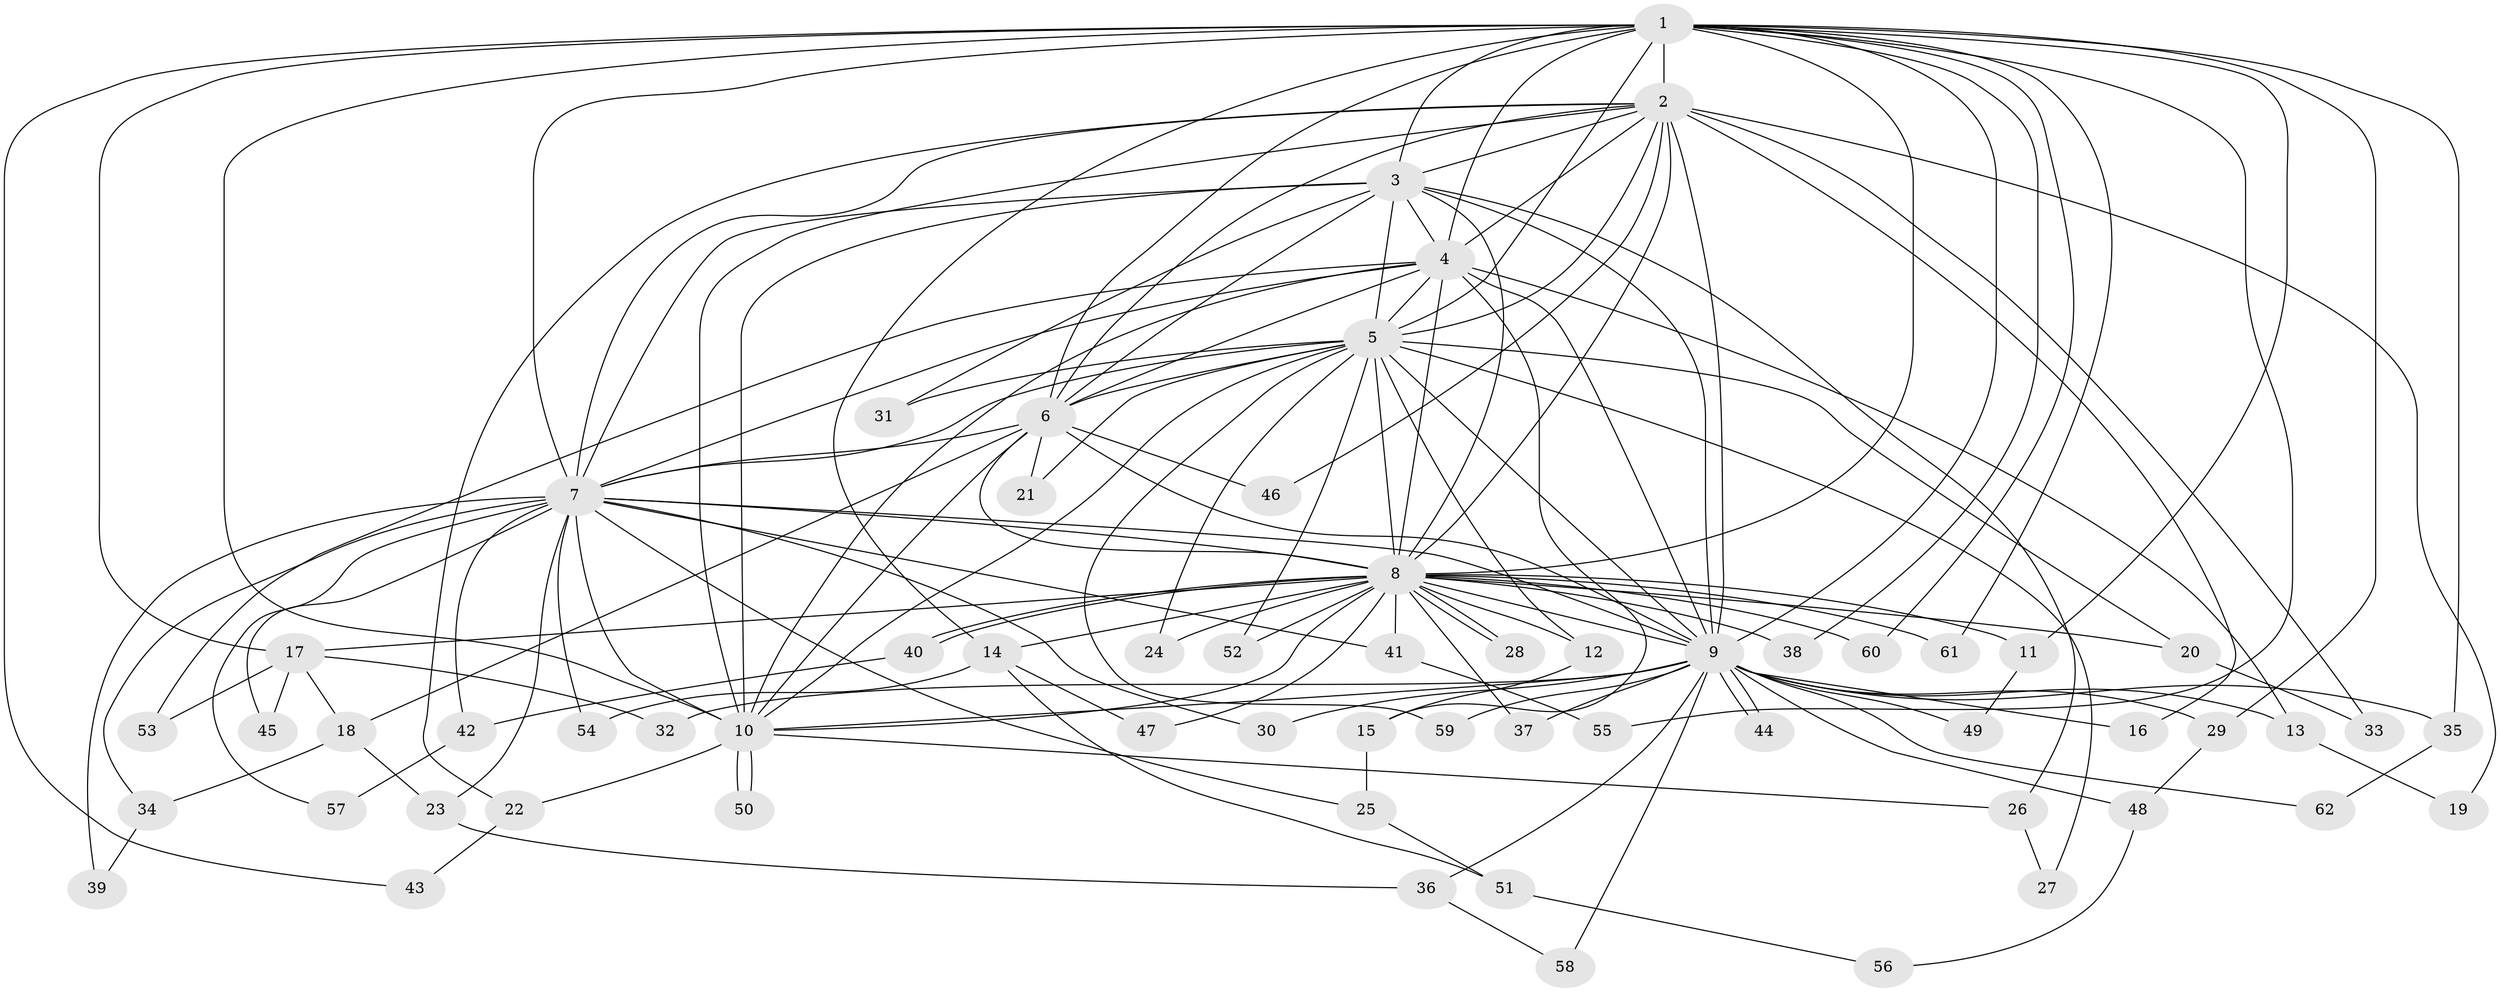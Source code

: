 // Generated by graph-tools (version 1.1) at 2025/49/03/09/25 03:49:39]
// undirected, 62 vertices, 149 edges
graph export_dot {
graph [start="1"]
  node [color=gray90,style=filled];
  1;
  2;
  3;
  4;
  5;
  6;
  7;
  8;
  9;
  10;
  11;
  12;
  13;
  14;
  15;
  16;
  17;
  18;
  19;
  20;
  21;
  22;
  23;
  24;
  25;
  26;
  27;
  28;
  29;
  30;
  31;
  32;
  33;
  34;
  35;
  36;
  37;
  38;
  39;
  40;
  41;
  42;
  43;
  44;
  45;
  46;
  47;
  48;
  49;
  50;
  51;
  52;
  53;
  54;
  55;
  56;
  57;
  58;
  59;
  60;
  61;
  62;
  1 -- 2;
  1 -- 3;
  1 -- 4;
  1 -- 5;
  1 -- 6;
  1 -- 7;
  1 -- 8;
  1 -- 9;
  1 -- 10;
  1 -- 11;
  1 -- 14;
  1 -- 17;
  1 -- 29;
  1 -- 35;
  1 -- 38;
  1 -- 43;
  1 -- 55;
  1 -- 60;
  1 -- 61;
  2 -- 3;
  2 -- 4;
  2 -- 5;
  2 -- 6;
  2 -- 7;
  2 -- 8;
  2 -- 9;
  2 -- 10;
  2 -- 16;
  2 -- 19;
  2 -- 22;
  2 -- 33;
  2 -- 46;
  3 -- 4;
  3 -- 5;
  3 -- 6;
  3 -- 7;
  3 -- 8;
  3 -- 9;
  3 -- 10;
  3 -- 26;
  3 -- 31;
  4 -- 5;
  4 -- 6;
  4 -- 7;
  4 -- 8;
  4 -- 9;
  4 -- 10;
  4 -- 13;
  4 -- 15;
  4 -- 53;
  5 -- 6;
  5 -- 7;
  5 -- 8;
  5 -- 9;
  5 -- 10;
  5 -- 12;
  5 -- 20;
  5 -- 21;
  5 -- 24;
  5 -- 27;
  5 -- 31;
  5 -- 52;
  5 -- 59;
  6 -- 7;
  6 -- 8;
  6 -- 9;
  6 -- 10;
  6 -- 18;
  6 -- 21;
  6 -- 46;
  7 -- 8;
  7 -- 9;
  7 -- 10;
  7 -- 23;
  7 -- 25;
  7 -- 30;
  7 -- 34;
  7 -- 39;
  7 -- 41;
  7 -- 42;
  7 -- 45;
  7 -- 54;
  7 -- 57;
  8 -- 9;
  8 -- 10;
  8 -- 11;
  8 -- 12;
  8 -- 14;
  8 -- 17;
  8 -- 20;
  8 -- 24;
  8 -- 28;
  8 -- 28;
  8 -- 37;
  8 -- 38;
  8 -- 40;
  8 -- 40;
  8 -- 41;
  8 -- 47;
  8 -- 52;
  8 -- 60;
  8 -- 61;
  9 -- 10;
  9 -- 13;
  9 -- 16;
  9 -- 29;
  9 -- 30;
  9 -- 32;
  9 -- 35;
  9 -- 36;
  9 -- 37;
  9 -- 44;
  9 -- 44;
  9 -- 48;
  9 -- 49;
  9 -- 58;
  9 -- 59;
  9 -- 62;
  10 -- 22;
  10 -- 26;
  10 -- 50;
  10 -- 50;
  11 -- 49;
  12 -- 15;
  13 -- 19;
  14 -- 47;
  14 -- 51;
  14 -- 54;
  15 -- 25;
  17 -- 18;
  17 -- 32;
  17 -- 45;
  17 -- 53;
  18 -- 23;
  18 -- 34;
  20 -- 33;
  22 -- 43;
  23 -- 36;
  25 -- 51;
  26 -- 27;
  29 -- 48;
  34 -- 39;
  35 -- 62;
  36 -- 58;
  40 -- 42;
  41 -- 55;
  42 -- 57;
  48 -- 56;
  51 -- 56;
}
